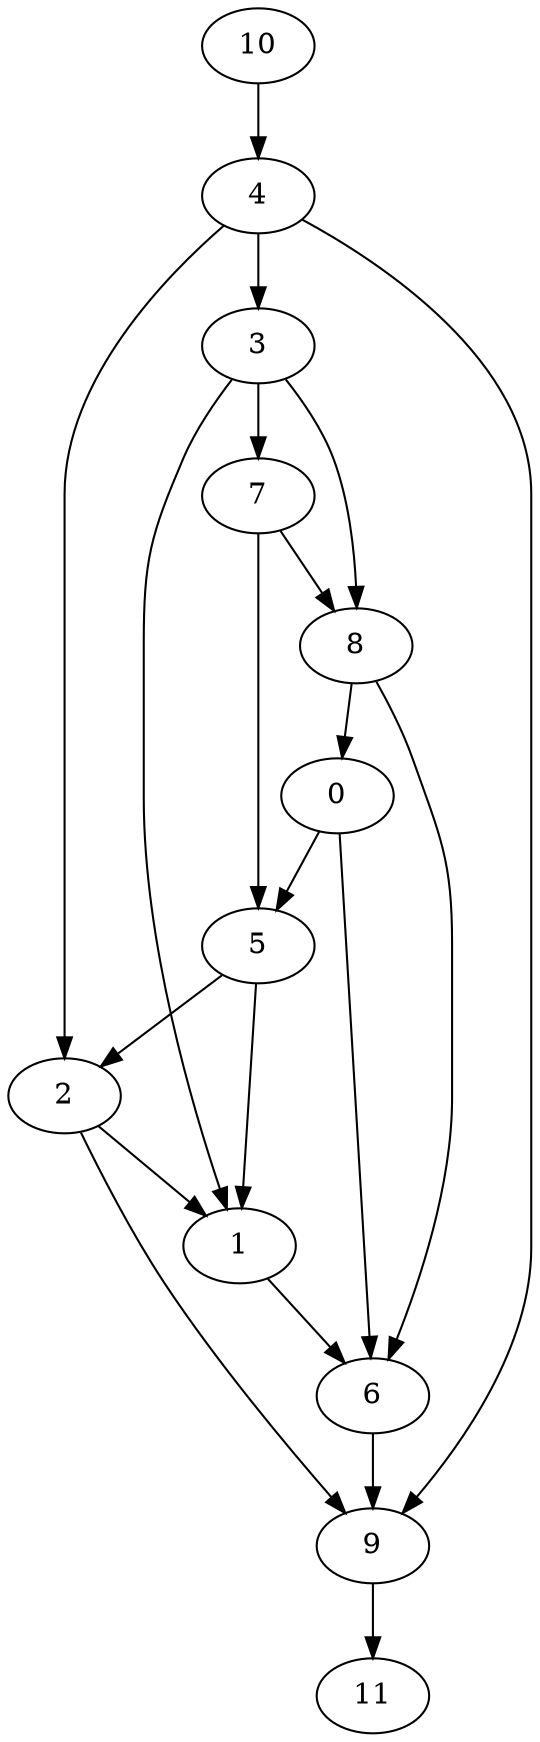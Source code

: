 digraph G {
0;
1;
2;
3;
4;
5;
6;
7;
8;
9;
10;
11;
4->3 ;
3->7 ;
7->8 ;
8->0 ;
0->5 ;
5->2 ;
2->1 ;
1->6 ;
6->9 ;
3->8 ;
5->1 ;
0->6 ;
8->6 ;
7->5 ;
4->9 ;
3->1 ;
2->9 ;
4->2 ;
10->4 ;
9->11 ;
}
